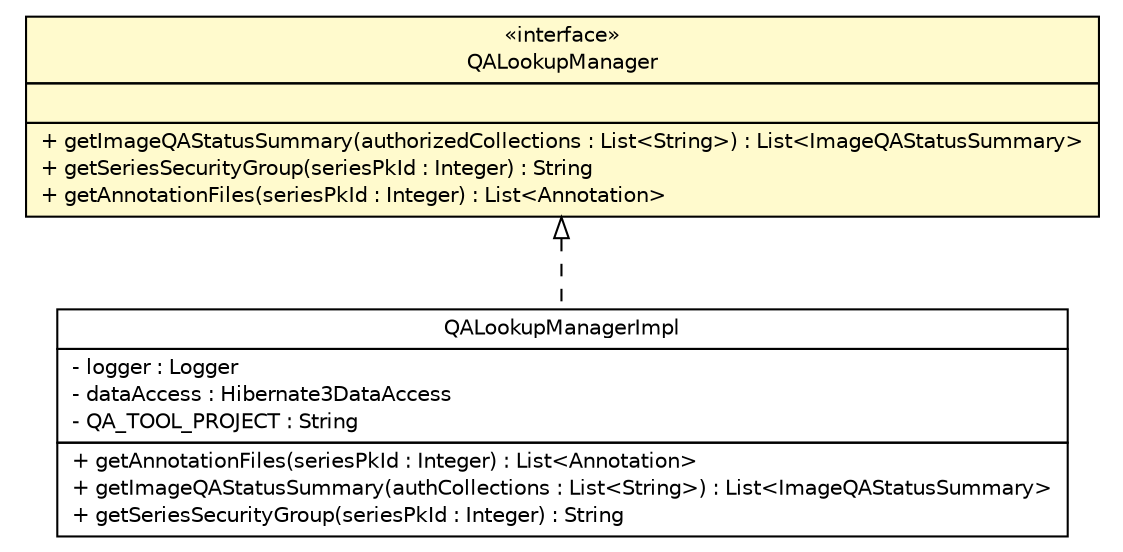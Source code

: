 #!/usr/local/bin/dot
#
# Class diagram 
# Generated by UmlGraph version 4.8 (http://www.spinellis.gr/sw/umlgraph)
#

digraph G {
	edge [fontname="Helvetica",fontsize=10,labelfontname="Helvetica",labelfontsize=10];
	node [fontname="Helvetica",fontsize=10,shape=plaintext];
	// gov.nih.nci.ncia.lookup.QALookupManager
	c40311 [label=<<table border="0" cellborder="1" cellspacing="0" cellpadding="2" port="p" bgcolor="lemonChiffon" href="./QALookupManager.html">
		<tr><td><table border="0" cellspacing="0" cellpadding="1">
			<tr><td> &laquo;interface&raquo; </td></tr>
			<tr><td> QALookupManager </td></tr>
		</table></td></tr>
		<tr><td><table border="0" cellspacing="0" cellpadding="1">
			<tr><td align="left">  </td></tr>
		</table></td></tr>
		<tr><td><table border="0" cellspacing="0" cellpadding="1">
			<tr><td align="left"> + getImageQAStatusSummary(authorizedCollections : List&lt;String&gt;) : List&lt;ImageQAStatusSummary&gt; </td></tr>
			<tr><td align="left"> + getSeriesSecurityGroup(seriesPkId : Integer) : String </td></tr>
			<tr><td align="left"> + getAnnotationFiles(seriesPkId : Integer) : List&lt;Annotation&gt; </td></tr>
		</table></td></tr>
		</table>>, fontname="Helvetica", fontcolor="black", fontsize=10.0];
	// gov.nih.nci.ncia.lookup.QALookupManagerImpl
	c40312 [label=<<table border="0" cellborder="1" cellspacing="0" cellpadding="2" port="p" href="./QALookupManagerImpl.html">
		<tr><td><table border="0" cellspacing="0" cellpadding="1">
			<tr><td> QALookupManagerImpl </td></tr>
		</table></td></tr>
		<tr><td><table border="0" cellspacing="0" cellpadding="1">
			<tr><td align="left"> - logger : Logger </td></tr>
			<tr><td align="left"> - dataAccess : Hibernate3DataAccess </td></tr>
			<tr><td align="left"> - QA_TOOL_PROJECT : String </td></tr>
		</table></td></tr>
		<tr><td><table border="0" cellspacing="0" cellpadding="1">
			<tr><td align="left"> + getAnnotationFiles(seriesPkId : Integer) : List&lt;Annotation&gt; </td></tr>
			<tr><td align="left"> + getImageQAStatusSummary(authCollections : List&lt;String&gt;) : List&lt;ImageQAStatusSummary&gt; </td></tr>
			<tr><td align="left"> + getSeriesSecurityGroup(seriesPkId : Integer) : String </td></tr>
		</table></td></tr>
		</table>>, fontname="Helvetica", fontcolor="black", fontsize=10.0];
	//gov.nih.nci.ncia.lookup.QALookupManagerImpl implements gov.nih.nci.ncia.lookup.QALookupManager
	c40311:p -> c40312:p [dir=back,arrowtail=empty,style=dashed];
}

